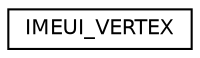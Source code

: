 digraph "Graphical Class Hierarchy"
{
  edge [fontname="Helvetica",fontsize="10",labelfontname="Helvetica",labelfontsize="10"];
  node [fontname="Helvetica",fontsize="10",shape=record];
  rankdir="LR";
  Node1 [label="IMEUI_VERTEX",height=0.2,width=0.4,color="black", fillcolor="white", style="filled",URL="$struct_i_m_e_u_i___v_e_r_t_e_x.html"];
}
